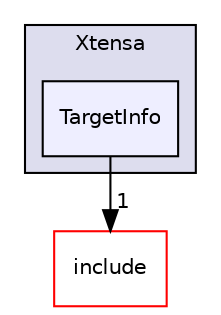digraph "lib/Target/Xtensa/TargetInfo" {
  bgcolor=transparent;
  compound=true
  node [ fontsize="10", fontname="Helvetica"];
  edge [ labelfontsize="10", labelfontname="Helvetica"];
  subgraph clusterdir_89310677aeccc9d8e3ca1a02681a0d73 {
    graph [ bgcolor="#ddddee", pencolor="black", label="Xtensa" fontname="Helvetica", fontsize="10", URL="dir_89310677aeccc9d8e3ca1a02681a0d73.html"]
  dir_6f2da3244d280ca44cf0a27528a7b403 [shape=box, label="TargetInfo", style="filled", fillcolor="#eeeeff", pencolor="black", URL="dir_6f2da3244d280ca44cf0a27528a7b403.html"];
  }
  dir_d44c64559bbebec7f509842c48db8b23 [shape=box label="include" color="red" URL="dir_d44c64559bbebec7f509842c48db8b23.html"];
  dir_6f2da3244d280ca44cf0a27528a7b403->dir_d44c64559bbebec7f509842c48db8b23 [headlabel="1", labeldistance=1.5 headhref="dir_000220_000001.html"];
}
